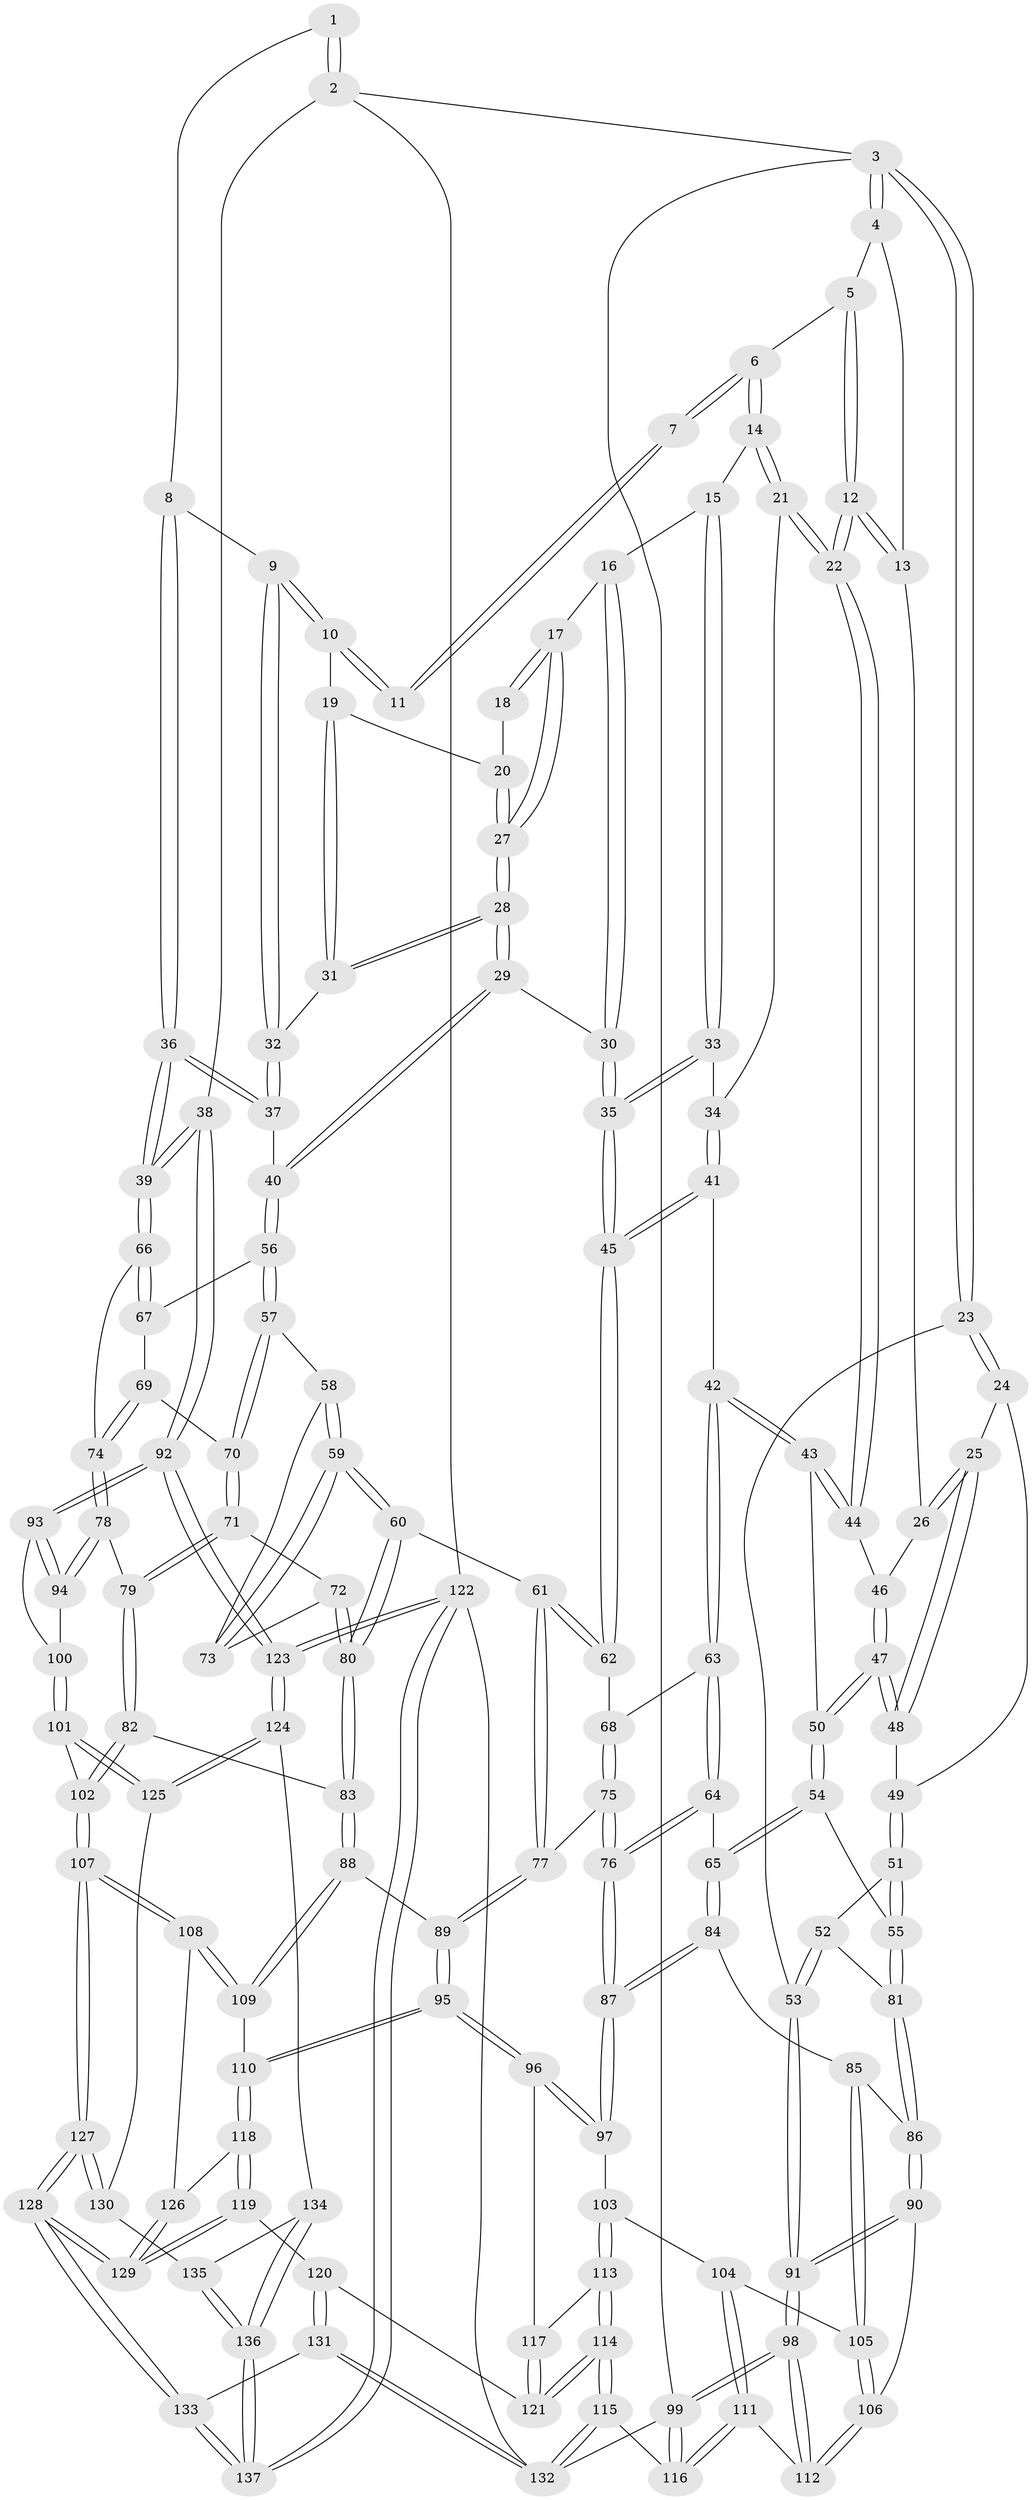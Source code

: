 // coarse degree distribution, {3: 0.2, 2: 0.10909090909090909, 4: 0.5454545454545454, 5: 0.09090909090909091, 6: 0.05454545454545454}
// Generated by graph-tools (version 1.1) at 2025/38/03/04/25 23:38:21]
// undirected, 137 vertices, 339 edges
graph export_dot {
  node [color=gray90,style=filled];
  1 [pos="+1+0"];
  2 [pos="+1+0"];
  3 [pos="+0+0"];
  4 [pos="+0.22356149773316009+0"];
  5 [pos="+0.40666810392535674+0"];
  6 [pos="+0.5309877612028112+0"];
  7 [pos="+0.9046718652586898+0"];
  8 [pos="+0.938903884580764+0.12700387523873288"];
  9 [pos="+0.908796238482395+0.11650796591017035"];
  10 [pos="+0.8480501360027037+0.057313443371453415"];
  11 [pos="+0.8412373102161248+0.007623449045401176"];
  12 [pos="+0.2918348520871076+0.17213914171873188"];
  13 [pos="+0.16583471179980658+0.07087366687961891"];
  14 [pos="+0.5479460990683019+0"];
  15 [pos="+0.5783496258834595+0"];
  16 [pos="+0.666191616802817+0.05888083309535534"];
  17 [pos="+0.6921411746911061+0.0742210728190015"];
  18 [pos="+0.7458781505387644+0.06873094927619136"];
  19 [pos="+0.8209406718497562+0.10415856811097914"];
  20 [pos="+0.7768571847788056+0.11143137301939121"];
  21 [pos="+0.42182597483825773+0.16948391141554345"];
  22 [pos="+0.29249289335047607+0.1813556821480874"];
  23 [pos="+0+0"];
  24 [pos="+0+0.09488115806670788"];
  25 [pos="+0+0.09766058727240921"];
  26 [pos="+0+0.09932469779596904"];
  27 [pos="+0.7345063128496518+0.15970866746634735"];
  28 [pos="+0.7364299930288971+0.20387972649764263"];
  29 [pos="+0.6953011162552085+0.25538075762363677"];
  30 [pos="+0.6777732465680707+0.25454506550483263"];
  31 [pos="+0.8251815015813614+0.1840710572528195"];
  32 [pos="+0.8306956539188505+0.18639010931201633"];
  33 [pos="+0.5614603757530614+0.1446620265797448"];
  34 [pos="+0.48977273727035725+0.18208949493744778"];
  35 [pos="+0.6417246172017813+0.25580048169219793"];
  36 [pos="+1+0.2907014512253216"];
  37 [pos="+0.8902454747218279+0.24422016300508786"];
  38 [pos="+1+0.31908952560633097"];
  39 [pos="+1+0.316612952571417"];
  40 [pos="+0.7572318090569413+0.3258459926590125"];
  41 [pos="+0.483124421989404+0.2592579690077663"];
  42 [pos="+0.3260233644136092+0.29156617801389995"];
  43 [pos="+0.28549126127510405+0.23494035267976981"];
  44 [pos="+0.29236847779661035+0.1817066423844459"];
  45 [pos="+0.5601559802265488+0.3454102410420929"];
  46 [pos="+0.07248682025122753+0.1482333176009425"];
  47 [pos="+0.18411873691087446+0.2825011707008813"];
  48 [pos="+0.14979105912499988+0.28585064679309846"];
  49 [pos="+0.0983767495771741+0.30380610038691463"];
  50 [pos="+0.19095040483020587+0.2831035891253095"];
  51 [pos="+0.07826907746286732+0.31895812305842614"];
  52 [pos="+0+0.3712620288325936"];
  53 [pos="+0+0.3596390427023776"];
  54 [pos="+0.16346852744391235+0.4362060519806654"];
  55 [pos="+0.1381215283179407+0.4429457202320525"];
  56 [pos="+0.7650217075059665+0.35256173403751334"];
  57 [pos="+0.7640598910953015+0.3559136182868162"];
  58 [pos="+0.758241131384894+0.36255628931192035"];
  59 [pos="+0.6315412400733572+0.4500540952478393"];
  60 [pos="+0.6312036087427071+0.45025026022590847"];
  61 [pos="+0.6128848001658321+0.4435239639108722"];
  62 [pos="+0.5572673591465905+0.35435692351090203"];
  63 [pos="+0.3289409596049131+0.29950550012454097"];
  64 [pos="+0.31558975536154293+0.39455714065063896"];
  65 [pos="+0.19986006532171746+0.45483120933280996"];
  66 [pos="+1+0.3547792117120276"];
  67 [pos="+0.8574733402746677+0.36775581360328613"];
  68 [pos="+0.48309614153832825+0.383313541013301"];
  69 [pos="+0.8465731934771673+0.43432012866896924"];
  70 [pos="+0.8059995718162581+0.4455112837229665"];
  71 [pos="+0.8050091771364417+0.4759271790619771"];
  72 [pos="+0.7464205661003891+0.4822908475203986"];
  73 [pos="+0.7419065200476513+0.45040393070338297"];
  74 [pos="+0.9299447788080283+0.46717181115896983"];
  75 [pos="+0.43367141826735567+0.4935723287352003"];
  76 [pos="+0.3836868701965162+0.5285561609562139"];
  77 [pos="+0.550170120956621+0.5154583841430599"];
  78 [pos="+0.8634915502145554+0.552886028095171"];
  79 [pos="+0.8591663444344335+0.5525628860285076"];
  80 [pos="+0.6909839886961143+0.5350909838444902"];
  81 [pos="+0.10610269135504694+0.4590027238429805"];
  82 [pos="+0.7665223205551014+0.5944454986360481"];
  83 [pos="+0.700460128830537+0.5892501789600337"];
  84 [pos="+0.24788367765732264+0.5617706316143898"];
  85 [pos="+0.2236120849623599+0.5842076365741704"];
  86 [pos="+0.07694038717764211+0.5785032072282036"];
  87 [pos="+0.37236959748193643+0.5587301062889862"];
  88 [pos="+0.6848023494570014+0.6056477181928964"];
  89 [pos="+0.5666987120479391+0.6124312187772095"];
  90 [pos="+0.06743373738558461+0.5864672726418846"];
  91 [pos="+0+0.6168402838805881"];
  92 [pos="+1+0.5898776264296394"];
  93 [pos="+1+0.5994057862415286"];
  94 [pos="+0.9046892918047683+0.6040251073371233"];
  95 [pos="+0.48625658200680266+0.6836942937390118"];
  96 [pos="+0.4713486786792566+0.6784962496222876"];
  97 [pos="+0.4068415682123716+0.6377720367617198"];
  98 [pos="+0+0.7138302281866499"];
  99 [pos="+0+1"];
  100 [pos="+0.8913077968523379+0.7281294526142994"];
  101 [pos="+0.8779313887712316+0.7577998260795338"];
  102 [pos="+0.8331365069712057+0.7574567712336735"];
  103 [pos="+0.32016540785290964+0.712185519331387"];
  104 [pos="+0.23272808967092562+0.6819110177401401"];
  105 [pos="+0.21870135173243727+0.6413051202912333"];
  106 [pos="+0.11356690586549753+0.6881315082998314"];
  107 [pos="+0.7603076518964679+0.7865893728367521"];
  108 [pos="+0.6922033012272152+0.7570803079628522"];
  109 [pos="+0.6877539252632627+0.7510687070975582"];
  110 [pos="+0.5098293534801521+0.7248517539618187"];
  111 [pos="+0.14285561684534717+0.8262334830487722"];
  112 [pos="+0.1144859129673034+0.8000840001196047"];
  113 [pos="+0.3029778658879897+0.7948462560398357"];
  114 [pos="+0.2627125056117801+0.8679716264184567"];
  115 [pos="+0.2050889462895976+0.9061089444290847"];
  116 [pos="+0.16953036138261812+0.8740874869660461"];
  117 [pos="+0.3944669706446327+0.7803928095632302"];
  118 [pos="+0.5090575863443395+0.8454509735796124"];
  119 [pos="+0.5064385697590258+0.8557846684642754"];
  120 [pos="+0.4698752793985549+0.8823210773222704"];
  121 [pos="+0.41931050427870453+0.8678439641668819"];
  122 [pos="+1+1"];
  123 [pos="+1+0.897210443169661"];
  124 [pos="+1+0.8570580493297858"];
  125 [pos="+0.8862571603780433+0.7667111426505234"];
  126 [pos="+0.6543953948601465+0.806950608683474"];
  127 [pos="+0.7524914094726957+0.9119994499079765"];
  128 [pos="+0.6763623254992903+1"];
  129 [pos="+0.6288351332321953+0.9360653618857941"];
  130 [pos="+0.8534195435779993+0.9230679692925927"];
  131 [pos="+0.41506905764180974+1"];
  132 [pos="+0.24586038728996965+1"];
  133 [pos="+0.6654263047879385+1"];
  134 [pos="+0.9520473813986249+0.9145527996762672"];
  135 [pos="+0.8616920978326408+0.9298482841137427"];
  136 [pos="+0.8817180897868643+1"];
  137 [pos="+0.8742276059909647+1"];
  1 -- 2;
  1 -- 2;
  1 -- 8;
  2 -- 3;
  2 -- 38;
  2 -- 122;
  3 -- 4;
  3 -- 4;
  3 -- 23;
  3 -- 23;
  3 -- 99;
  4 -- 5;
  4 -- 13;
  5 -- 6;
  5 -- 12;
  5 -- 12;
  6 -- 7;
  6 -- 7;
  6 -- 14;
  6 -- 14;
  7 -- 11;
  7 -- 11;
  8 -- 9;
  8 -- 36;
  8 -- 36;
  9 -- 10;
  9 -- 10;
  9 -- 32;
  9 -- 32;
  10 -- 11;
  10 -- 11;
  10 -- 19;
  12 -- 13;
  12 -- 13;
  12 -- 22;
  12 -- 22;
  13 -- 26;
  14 -- 15;
  14 -- 21;
  14 -- 21;
  15 -- 16;
  15 -- 33;
  15 -- 33;
  16 -- 17;
  16 -- 30;
  16 -- 30;
  17 -- 18;
  17 -- 18;
  17 -- 27;
  17 -- 27;
  18 -- 20;
  19 -- 20;
  19 -- 31;
  19 -- 31;
  20 -- 27;
  20 -- 27;
  21 -- 22;
  21 -- 22;
  21 -- 34;
  22 -- 44;
  22 -- 44;
  23 -- 24;
  23 -- 24;
  23 -- 53;
  24 -- 25;
  24 -- 49;
  25 -- 26;
  25 -- 26;
  25 -- 48;
  25 -- 48;
  26 -- 46;
  27 -- 28;
  27 -- 28;
  28 -- 29;
  28 -- 29;
  28 -- 31;
  28 -- 31;
  29 -- 30;
  29 -- 40;
  29 -- 40;
  30 -- 35;
  30 -- 35;
  31 -- 32;
  32 -- 37;
  32 -- 37;
  33 -- 34;
  33 -- 35;
  33 -- 35;
  34 -- 41;
  34 -- 41;
  35 -- 45;
  35 -- 45;
  36 -- 37;
  36 -- 37;
  36 -- 39;
  36 -- 39;
  37 -- 40;
  38 -- 39;
  38 -- 39;
  38 -- 92;
  38 -- 92;
  39 -- 66;
  39 -- 66;
  40 -- 56;
  40 -- 56;
  41 -- 42;
  41 -- 45;
  41 -- 45;
  42 -- 43;
  42 -- 43;
  42 -- 63;
  42 -- 63;
  43 -- 44;
  43 -- 44;
  43 -- 50;
  44 -- 46;
  45 -- 62;
  45 -- 62;
  46 -- 47;
  46 -- 47;
  47 -- 48;
  47 -- 48;
  47 -- 50;
  47 -- 50;
  48 -- 49;
  49 -- 51;
  49 -- 51;
  50 -- 54;
  50 -- 54;
  51 -- 52;
  51 -- 55;
  51 -- 55;
  52 -- 53;
  52 -- 53;
  52 -- 81;
  53 -- 91;
  53 -- 91;
  54 -- 55;
  54 -- 65;
  54 -- 65;
  55 -- 81;
  55 -- 81;
  56 -- 57;
  56 -- 57;
  56 -- 67;
  57 -- 58;
  57 -- 70;
  57 -- 70;
  58 -- 59;
  58 -- 59;
  58 -- 73;
  59 -- 60;
  59 -- 60;
  59 -- 73;
  59 -- 73;
  60 -- 61;
  60 -- 80;
  60 -- 80;
  61 -- 62;
  61 -- 62;
  61 -- 77;
  61 -- 77;
  62 -- 68;
  63 -- 64;
  63 -- 64;
  63 -- 68;
  64 -- 65;
  64 -- 76;
  64 -- 76;
  65 -- 84;
  65 -- 84;
  66 -- 67;
  66 -- 67;
  66 -- 74;
  67 -- 69;
  68 -- 75;
  68 -- 75;
  69 -- 70;
  69 -- 74;
  69 -- 74;
  70 -- 71;
  70 -- 71;
  71 -- 72;
  71 -- 79;
  71 -- 79;
  72 -- 73;
  72 -- 80;
  72 -- 80;
  74 -- 78;
  74 -- 78;
  75 -- 76;
  75 -- 76;
  75 -- 77;
  76 -- 87;
  76 -- 87;
  77 -- 89;
  77 -- 89;
  78 -- 79;
  78 -- 94;
  78 -- 94;
  79 -- 82;
  79 -- 82;
  80 -- 83;
  80 -- 83;
  81 -- 86;
  81 -- 86;
  82 -- 83;
  82 -- 102;
  82 -- 102;
  83 -- 88;
  83 -- 88;
  84 -- 85;
  84 -- 87;
  84 -- 87;
  85 -- 86;
  85 -- 105;
  85 -- 105;
  86 -- 90;
  86 -- 90;
  87 -- 97;
  87 -- 97;
  88 -- 89;
  88 -- 109;
  88 -- 109;
  89 -- 95;
  89 -- 95;
  90 -- 91;
  90 -- 91;
  90 -- 106;
  91 -- 98;
  91 -- 98;
  92 -- 93;
  92 -- 93;
  92 -- 123;
  92 -- 123;
  93 -- 94;
  93 -- 94;
  93 -- 100;
  94 -- 100;
  95 -- 96;
  95 -- 96;
  95 -- 110;
  95 -- 110;
  96 -- 97;
  96 -- 97;
  96 -- 117;
  97 -- 103;
  98 -- 99;
  98 -- 99;
  98 -- 112;
  98 -- 112;
  99 -- 116;
  99 -- 116;
  99 -- 132;
  100 -- 101;
  100 -- 101;
  101 -- 102;
  101 -- 125;
  101 -- 125;
  102 -- 107;
  102 -- 107;
  103 -- 104;
  103 -- 113;
  103 -- 113;
  104 -- 105;
  104 -- 111;
  104 -- 111;
  105 -- 106;
  105 -- 106;
  106 -- 112;
  106 -- 112;
  107 -- 108;
  107 -- 108;
  107 -- 127;
  107 -- 127;
  108 -- 109;
  108 -- 109;
  108 -- 126;
  109 -- 110;
  110 -- 118;
  110 -- 118;
  111 -- 112;
  111 -- 116;
  111 -- 116;
  113 -- 114;
  113 -- 114;
  113 -- 117;
  114 -- 115;
  114 -- 115;
  114 -- 121;
  114 -- 121;
  115 -- 116;
  115 -- 132;
  115 -- 132;
  117 -- 121;
  117 -- 121;
  118 -- 119;
  118 -- 119;
  118 -- 126;
  119 -- 120;
  119 -- 129;
  119 -- 129;
  120 -- 121;
  120 -- 131;
  120 -- 131;
  122 -- 123;
  122 -- 123;
  122 -- 137;
  122 -- 137;
  122 -- 132;
  123 -- 124;
  123 -- 124;
  124 -- 125;
  124 -- 125;
  124 -- 134;
  125 -- 130;
  126 -- 129;
  126 -- 129;
  127 -- 128;
  127 -- 128;
  127 -- 130;
  127 -- 130;
  128 -- 129;
  128 -- 129;
  128 -- 133;
  128 -- 133;
  130 -- 135;
  131 -- 132;
  131 -- 132;
  131 -- 133;
  133 -- 137;
  133 -- 137;
  134 -- 135;
  134 -- 136;
  134 -- 136;
  135 -- 136;
  135 -- 136;
  136 -- 137;
  136 -- 137;
}
